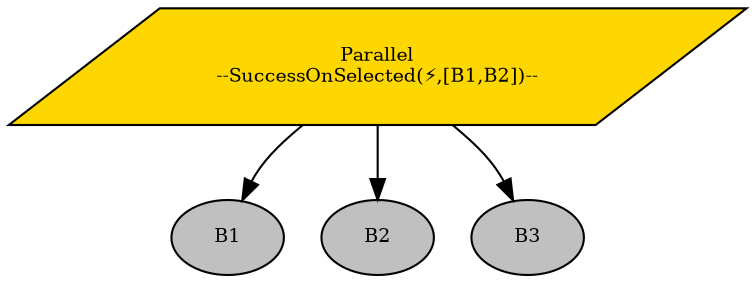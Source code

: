 digraph pastafarianism {
graph [fontname="times-roman", splines=curved];
node [fontname="times-roman"];
edge [fontname="times-roman"];
Parallel [fillcolor=gold, fontcolor=black, fontsize=9, label="Parallel\n--SuccessOnSelected(⚡,[B1,B2])--", shape=parallelogram, style=filled];
B1 [fillcolor=gray, fontcolor=black, fontsize=9, label=B1, shape=ellipse, style=filled];
Parallel -> B1;
B2 [fillcolor=gray, fontcolor=black, fontsize=9, label=B2, shape=ellipse, style=filled];
Parallel -> B2;
B3 [fillcolor=gray, fontcolor=black, fontsize=9, label=B3, shape=ellipse, style=filled];
Parallel -> B3;
}
